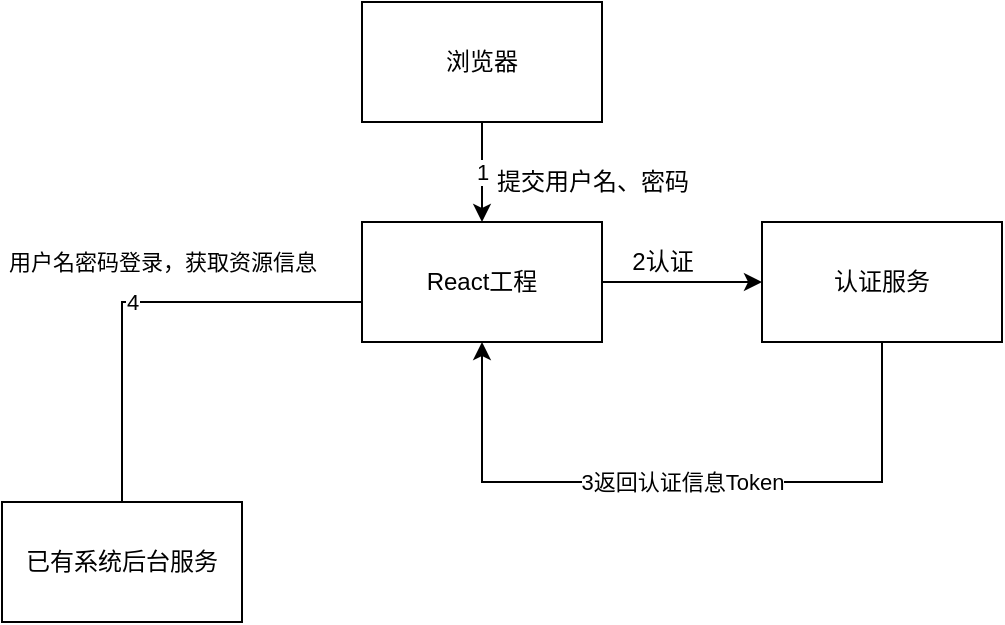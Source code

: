 <mxfile version="17.1.0" type="github">
  <diagram id="C5RBs43oDa-KdzZeNtuy" name="Page-1">
    <mxGraphModel dx="1422" dy="794" grid="1" gridSize="10" guides="1" tooltips="1" connect="1" arrows="1" fold="1" page="1" pageScale="1" pageWidth="827" pageHeight="1169" math="0" shadow="0">
      <root>
        <mxCell id="WIyWlLk6GJQsqaUBKTNV-0" />
        <mxCell id="WIyWlLk6GJQsqaUBKTNV-1" parent="WIyWlLk6GJQsqaUBKTNV-0" />
        <mxCell id="Tf9txmXNwaZ8A9E6zu9u-0" value="React" style="rounded=0;whiteSpace=wrap;html=1;" vertex="1" parent="WIyWlLk6GJQsqaUBKTNV-1">
          <mxGeometry x="350" y="380" width="120" height="60" as="geometry" />
        </mxCell>
        <mxCell id="Tf9txmXNwaZ8A9E6zu9u-2" value="" style="rounded=0;whiteSpace=wrap;html=1;" vertex="1" parent="WIyWlLk6GJQsqaUBKTNV-1">
          <mxGeometry x="350" y="380" width="120" height="60" as="geometry" />
        </mxCell>
        <mxCell id="Tf9txmXNwaZ8A9E6zu9u-7" value="" style="edgeStyle=orthogonalEdgeStyle;rounded=0;orthogonalLoop=1;jettySize=auto;html=1;" edge="1" parent="WIyWlLk6GJQsqaUBKTNV-1" source="Tf9txmXNwaZ8A9E6zu9u-3" target="Tf9txmXNwaZ8A9E6zu9u-6">
          <mxGeometry relative="1" as="geometry" />
        </mxCell>
        <mxCell id="Tf9txmXNwaZ8A9E6zu9u-11" value="4" style="edgeStyle=orthogonalEdgeStyle;rounded=0;orthogonalLoop=1;jettySize=auto;html=1;" edge="1" parent="WIyWlLk6GJQsqaUBKTNV-1">
          <mxGeometry relative="1" as="geometry">
            <mxPoint x="350" y="420" as="sourcePoint" />
            <mxPoint x="230" y="530" as="targetPoint" />
            <Array as="points">
              <mxPoint x="230" y="420" />
            </Array>
          </mxGeometry>
        </mxCell>
        <mxCell id="Tf9txmXNwaZ8A9E6zu9u-12" value="用户名密码登录，获取资源信息" style="edgeLabel;html=1;align=center;verticalAlign=middle;resizable=0;points=[];" vertex="1" connectable="0" parent="Tf9txmXNwaZ8A9E6zu9u-11">
          <mxGeometry x="-0.087" y="-1" relative="1" as="geometry">
            <mxPoint x="5" y="-19" as="offset" />
          </mxGeometry>
        </mxCell>
        <mxCell id="Tf9txmXNwaZ8A9E6zu9u-3" value="React工程" style="rounded=0;whiteSpace=wrap;html=1;" vertex="1" parent="WIyWlLk6GJQsqaUBKTNV-1">
          <mxGeometry x="350" y="380" width="120" height="60" as="geometry" />
        </mxCell>
        <mxCell id="Tf9txmXNwaZ8A9E6zu9u-5" value="1" style="edgeStyle=orthogonalEdgeStyle;rounded=0;orthogonalLoop=1;jettySize=auto;html=1;" edge="1" parent="WIyWlLk6GJQsqaUBKTNV-1" source="Tf9txmXNwaZ8A9E6zu9u-4" target="Tf9txmXNwaZ8A9E6zu9u-3">
          <mxGeometry relative="1" as="geometry" />
        </mxCell>
        <mxCell id="Tf9txmXNwaZ8A9E6zu9u-4" value="浏览器" style="rounded=0;whiteSpace=wrap;html=1;" vertex="1" parent="WIyWlLk6GJQsqaUBKTNV-1">
          <mxGeometry x="350" y="270" width="120" height="60" as="geometry" />
        </mxCell>
        <mxCell id="Tf9txmXNwaZ8A9E6zu9u-6" value="认证服务" style="rounded=0;whiteSpace=wrap;html=1;" vertex="1" parent="WIyWlLk6GJQsqaUBKTNV-1">
          <mxGeometry x="550" y="380" width="120" height="60" as="geometry" />
        </mxCell>
        <mxCell id="Tf9txmXNwaZ8A9E6zu9u-8" value="3返回认证信息Token" style="endArrow=classic;html=1;rounded=0;exitX=0.5;exitY=1;exitDx=0;exitDy=0;entryX=0.5;entryY=1;entryDx=0;entryDy=0;" edge="1" parent="WIyWlLk6GJQsqaUBKTNV-1" source="Tf9txmXNwaZ8A9E6zu9u-6" target="Tf9txmXNwaZ8A9E6zu9u-3">
          <mxGeometry width="50" height="50" relative="1" as="geometry">
            <mxPoint x="390" y="430" as="sourcePoint" />
            <mxPoint x="440" y="380" as="targetPoint" />
            <Array as="points">
              <mxPoint x="610" y="510" />
              <mxPoint x="410" y="510" />
            </Array>
          </mxGeometry>
        </mxCell>
        <mxCell id="Tf9txmXNwaZ8A9E6zu9u-9" value="2认证" style="text;html=1;align=center;verticalAlign=middle;resizable=0;points=[];autosize=1;strokeColor=none;fillColor=none;" vertex="1" parent="WIyWlLk6GJQsqaUBKTNV-1">
          <mxGeometry x="475" y="390" width="50" height="20" as="geometry" />
        </mxCell>
        <mxCell id="Tf9txmXNwaZ8A9E6zu9u-10" value="已有系统后台服务" style="rounded=0;whiteSpace=wrap;html=1;" vertex="1" parent="WIyWlLk6GJQsqaUBKTNV-1">
          <mxGeometry x="170" y="520" width="120" height="60" as="geometry" />
        </mxCell>
        <mxCell id="Tf9txmXNwaZ8A9E6zu9u-13" value="提交用户名、密码" style="text;html=1;align=center;verticalAlign=middle;resizable=0;points=[];autosize=1;strokeColor=none;fillColor=none;" vertex="1" parent="WIyWlLk6GJQsqaUBKTNV-1">
          <mxGeometry x="410" y="350" width="110" height="20" as="geometry" />
        </mxCell>
      </root>
    </mxGraphModel>
  </diagram>
</mxfile>
